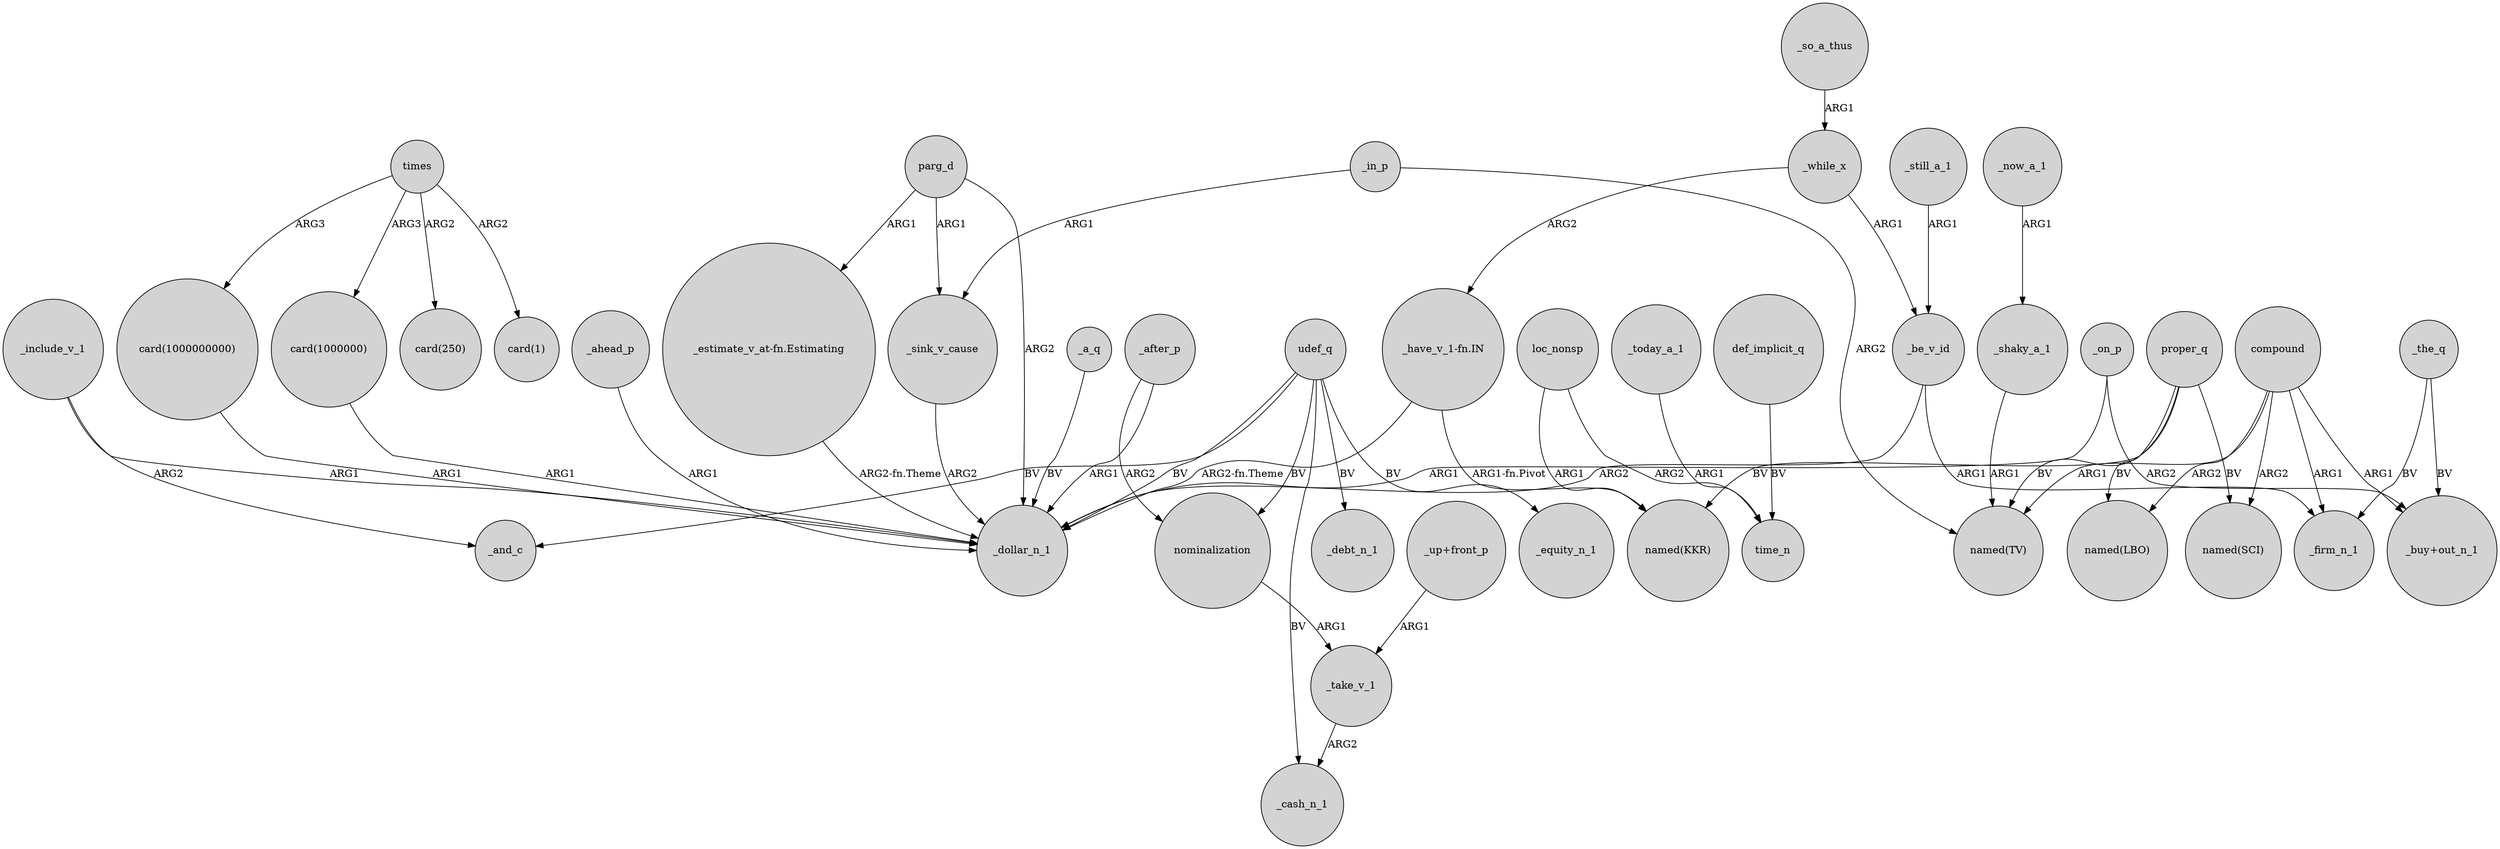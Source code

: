 digraph {
	node [shape=circle style=filled]
	_include_v_1 -> _and_c [label=ARG2]
	"card(1000000)" -> _dollar_n_1 [label=ARG1]
	_now_a_1 -> _shaky_a_1 [label=ARG1]
	_today_a_1 -> time_n [label=ARG1]
	_so_a_thus -> _while_x [label=ARG1]
	udef_q -> _debt_n_1 [label=BV]
	_sink_v_cause -> _dollar_n_1 [label=ARG2]
	_still_a_1 -> _be_v_id [label=ARG1]
	udef_q -> _cash_n_1 [label=BV]
	_on_p -> _dollar_n_1 [label=ARG1]
	nominalization -> _take_v_1 [label=ARG1]
	_while_x -> _be_v_id [label=ARG1]
	times -> "card(250)" [label=ARG2]
	_include_v_1 -> _dollar_n_1 [label=ARG1]
	proper_q -> "named(KKR)" [label=BV]
	proper_q -> "named(TV)" [label=BV]
	loc_nonsp -> "named(KKR)" [label=ARG1]
	_a_q -> _dollar_n_1 [label=BV]
	loc_nonsp -> time_n [label=ARG2]
	_in_p -> _sink_v_cause [label=ARG1]
	times -> "card(1000000000)" [label=ARG3]
	proper_q -> "named(LBO)" [label=BV]
	_in_p -> "named(TV)" [label=ARG2]
	_be_v_id -> _dollar_n_1 [label=ARG2]
	_the_q -> "_buy+out_n_1" [label=BV]
	_take_v_1 -> _cash_n_1 [label=ARG2]
	times -> "card(1)" [label=ARG2]
	times -> "card(1000000)" [label=ARG3]
	"_up+front_p" -> _take_v_1 [label=ARG1]
	udef_q -> _equity_n_1 [label=BV]
	_shaky_a_1 -> "named(TV)" [label=ARG1]
	compound -> "named(SCI)" [label=ARG2]
	compound -> "named(LBO)" [label=ARG2]
	_ahead_p -> _dollar_n_1 [label=ARG1]
	compound -> _firm_n_1 [label=ARG1]
	"_have_v_1-fn.IN" -> "named(KKR)" [label="ARG1-fn.Pivot"]
	_while_x -> "_have_v_1-fn.IN" [label=ARG2]
	_be_v_id -> _firm_n_1 [label=ARG1]
	_after_p -> _dollar_n_1 [label=ARG1]
	parg_d -> "_estimate_v_at-fn.Estimating" [label=ARG1]
	_the_q -> _firm_n_1 [label=BV]
	udef_q -> nominalization [label=BV]
	parg_d -> _dollar_n_1 [label=ARG2]
	"_have_v_1-fn.IN" -> _dollar_n_1 [label="ARG2-fn.Theme"]
	_on_p -> "_buy+out_n_1" [label=ARG2]
	"card(1000000000)" -> _dollar_n_1 [label=ARG1]
	"_estimate_v_at-fn.Estimating" -> _dollar_n_1 [label="ARG2-fn.Theme"]
	udef_q -> _and_c [label=BV]
	_after_p -> nominalization [label=ARG2]
	parg_d -> _sink_v_cause [label=ARG1]
	compound -> "named(TV)" [label=ARG1]
	compound -> "_buy+out_n_1" [label=ARG1]
	proper_q -> "named(SCI)" [label=BV]
	udef_q -> _dollar_n_1 [label=BV]
	def_implicit_q -> time_n [label=BV]
}
